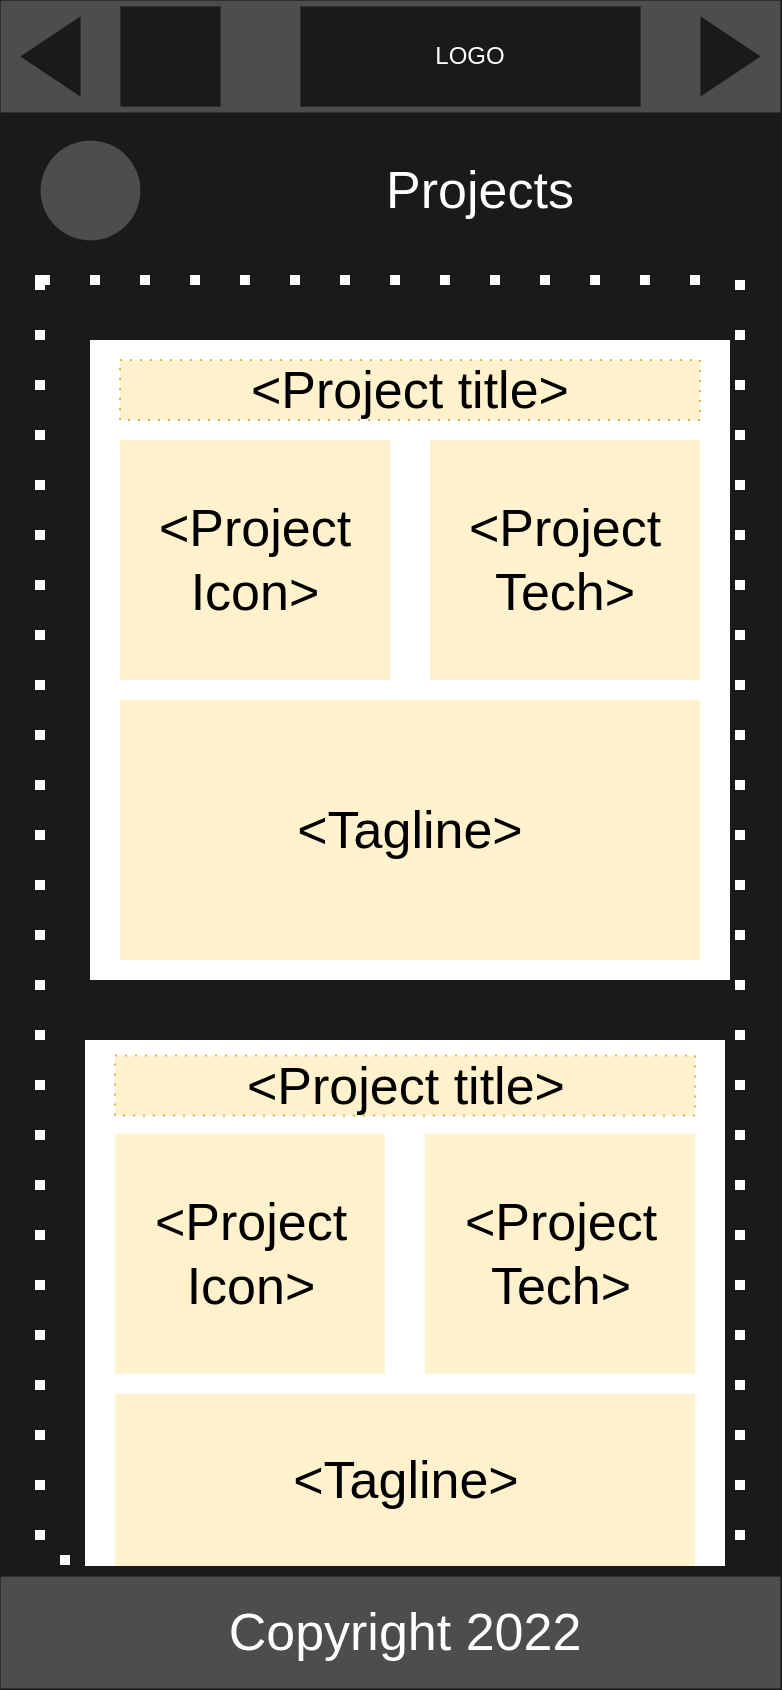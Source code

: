 <mxfile version="16.2.4" type="device"><diagram id="mMLssANWg9HOwaOqKQ6D" name="Home"><mxGraphModel dx="2604" dy="969" grid="1" gridSize="10" guides="1" tooltips="1" connect="1" arrows="1" fold="1" page="1" pageScale="1" pageWidth="390" pageHeight="844" background="#1A1A1A" math="0" shadow="0"><root><mxCell id="0"/><mxCell id="1" parent="0"/><mxCell id="omJaVerOUk1G-_7tgl-I-11" value="" style="rounded=0;whiteSpace=wrap;html=1;labelBackgroundColor=none;fontColor=#FFFFFF;strokeWidth=0;fillColor=#1A1A1A;" vertex="1" parent="1"><mxGeometry x="-770" y="60" width="370" height="726" as="geometry"/></mxCell><mxCell id="omJaVerOUk1G-_7tgl-I-3" value="" style="rounded=0;whiteSpace=wrap;html=1;fillColor=#4D4D4D;strokeWidth=0;" vertex="1" parent="1"><mxGeometry x="-780" y="788" width="390" height="56" as="geometry"/></mxCell><mxCell id="omJaVerOUk1G-_7tgl-I-4" value="" style="rounded=0;whiteSpace=wrap;html=1;fillColor=#4D4D4D;strokeWidth=0;" vertex="1" parent="1"><mxGeometry x="-780" width="390" height="56" as="geometry"/></mxCell><mxCell id="omJaVerOUk1G-_7tgl-I-5" value="" style="triangle;whiteSpace=wrap;html=1;rounded=0;strokeWidth=0;fillColor=#1A1A1A;" vertex="1" parent="1"><mxGeometry x="-430" y="8" width="30" height="40" as="geometry"/></mxCell><mxCell id="omJaVerOUk1G-_7tgl-I-6" value="" style="triangle;whiteSpace=wrap;html=1;rounded=0;strokeWidth=0;fillColor=#1A1A1A;rotation=-180;" vertex="1" parent="1"><mxGeometry x="-770" y="8" width="30" height="40" as="geometry"/></mxCell><mxCell id="omJaVerOUk1G-_7tgl-I-8" value="" style="rounded=0;whiteSpace=wrap;html=1;strokeWidth=0;fillColor=#1A1A1A;" vertex="1" parent="1"><mxGeometry x="-720" y="3" width="50" height="50" as="geometry"/></mxCell><mxCell id="omJaVerOUk1G-_7tgl-I-9" value="LOGO" style="rounded=0;whiteSpace=wrap;html=1;strokeWidth=0;fillColor=#1A1A1A;labelBackgroundColor=none;fontColor=#FFFFFF;" vertex="1" parent="1"><mxGeometry x="-630" y="3" width="170" height="50" as="geometry"/></mxCell><mxCell id="omJaVerOUk1G-_7tgl-I-10" value="" style="ellipse;whiteSpace=wrap;html=1;aspect=fixed;rounded=0;labelBackgroundColor=none;fontColor=#FFFFFF;strokeWidth=0;fillColor=#4D4D4D;" vertex="1" parent="1"><mxGeometry x="-760" y="70" width="50" height="50" as="geometry"/></mxCell><mxCell id="omJaVerOUk1G-_7tgl-I-12" value="" style="rounded=0;whiteSpace=wrap;html=1;labelBackgroundColor=none;strokeWidth=5;dashed=1;fillColor=none;strokeColor=#FFFFFF;dashPattern=1 4;" vertex="1" parent="1"><mxGeometry x="-760" y="140" width="350" height="640" as="geometry"/></mxCell><mxCell id="omJaVerOUk1G-_7tgl-I-15" value="Projects" style="text;html=1;strokeColor=none;fillColor=none;align=center;verticalAlign=middle;whiteSpace=wrap;rounded=0;dashed=1;dashPattern=1 2;labelBackgroundColor=none;fontColor=#FFFFFF;fontSize=26;" vertex="1" parent="1"><mxGeometry x="-650" y="70" width="220" height="50" as="geometry"/></mxCell><mxCell id="omJaVerOUk1G-_7tgl-I-16" value="Copyright 2022" style="text;html=1;strokeColor=none;fillColor=none;align=center;verticalAlign=middle;whiteSpace=wrap;rounded=0;dashed=1;dashPattern=1 4;labelBackgroundColor=none;fontSize=26;fontColor=#FFFFFF;" vertex="1" parent="1"><mxGeometry x="-745" y="801" width="335" height="30" as="geometry"/></mxCell><mxCell id="omJaVerOUk1G-_7tgl-I-21" value="" style="group" vertex="1" connectable="0" parent="1"><mxGeometry x="-737.5" y="520" width="320" height="263.01" as="geometry"/></mxCell><mxCell id="omJaVerOUk1G-_7tgl-I-13" value="" style="rounded=0;whiteSpace=wrap;html=1;dashed=1;dashPattern=1 2;labelBackgroundColor=none;strokeWidth=5;strokeColor=none;" vertex="1" parent="omJaVerOUk1G-_7tgl-I-21"><mxGeometry width="320" height="263" as="geometry"/></mxCell><mxCell id="omJaVerOUk1G-_7tgl-I-17" value="&amp;lt;Project Icon&amp;gt;" style="rounded=0;whiteSpace=wrap;html=1;dashed=1;dashPattern=1 4;labelBackgroundColor=none;fontSize=26;strokeColor=none;strokeWidth=5;fillColor=#fff2cc;" vertex="1" parent="omJaVerOUk1G-_7tgl-I-21"><mxGeometry x="15" y="46.88" width="135" height="120" as="geometry"/></mxCell><mxCell id="omJaVerOUk1G-_7tgl-I-18" value="&amp;lt;Project Tech&amp;gt;" style="rounded=0;whiteSpace=wrap;html=1;dashed=1;dashPattern=1 4;labelBackgroundColor=none;fontSize=26;strokeColor=none;strokeWidth=5;fillColor=#fff2cc;" vertex="1" parent="omJaVerOUk1G-_7tgl-I-21"><mxGeometry x="170" y="46.88" width="135" height="120" as="geometry"/></mxCell><mxCell id="omJaVerOUk1G-_7tgl-I-19" value="&amp;lt;Project title&amp;gt;" style="text;html=1;strokeColor=#d6b656;fillColor=#fff2cc;align=center;verticalAlign=middle;whiteSpace=wrap;rounded=0;dashed=1;dashPattern=1 4;labelBackgroundColor=none;fontSize=26;" vertex="1" parent="omJaVerOUk1G-_7tgl-I-21"><mxGeometry x="15" y="7.812" width="290" height="30" as="geometry"/></mxCell><mxCell id="omJaVerOUk1G-_7tgl-I-20" value="&amp;lt;Tagline&amp;gt;" style="rounded=0;whiteSpace=wrap;html=1;dashed=1;dashPattern=1 4;labelBackgroundColor=none;fontSize=26;strokeColor=none;strokeWidth=5;fillColor=#fff2cc;" vertex="1" parent="omJaVerOUk1G-_7tgl-I-21"><mxGeometry x="15" y="177" width="290" height="86" as="geometry"/></mxCell><mxCell id="omJaVerOUk1G-_7tgl-I-22" value="" style="group" vertex="1" connectable="0" parent="1"><mxGeometry x="-735" y="170" width="320" height="320" as="geometry"/></mxCell><mxCell id="omJaVerOUk1G-_7tgl-I-23" value="" style="rounded=0;whiteSpace=wrap;html=1;dashed=1;dashPattern=1 2;labelBackgroundColor=none;strokeWidth=5;strokeColor=none;" vertex="1" parent="omJaVerOUk1G-_7tgl-I-22"><mxGeometry width="320" height="320" as="geometry"/></mxCell><mxCell id="omJaVerOUk1G-_7tgl-I-24" value="&amp;lt;Project Icon&amp;gt;" style="rounded=0;whiteSpace=wrap;html=1;dashed=1;dashPattern=1 4;labelBackgroundColor=none;fontSize=26;strokeColor=none;strokeWidth=5;fillColor=#fff2cc;" vertex="1" parent="omJaVerOUk1G-_7tgl-I-22"><mxGeometry x="15" y="50" width="135" height="120" as="geometry"/></mxCell><mxCell id="omJaVerOUk1G-_7tgl-I-25" value="&amp;lt;Project Tech&amp;gt;" style="rounded=0;whiteSpace=wrap;html=1;dashed=1;dashPattern=1 4;labelBackgroundColor=none;fontSize=26;strokeColor=none;strokeWidth=5;fillColor=#fff2cc;" vertex="1" parent="omJaVerOUk1G-_7tgl-I-22"><mxGeometry x="170" y="50" width="135" height="120" as="geometry"/></mxCell><mxCell id="omJaVerOUk1G-_7tgl-I-26" value="&amp;lt;Project title&amp;gt;" style="text;html=1;strokeColor=#d6b656;fillColor=#fff2cc;align=center;verticalAlign=middle;whiteSpace=wrap;rounded=0;dashed=1;dashPattern=1 4;labelBackgroundColor=none;fontSize=26;" vertex="1" parent="omJaVerOUk1G-_7tgl-I-22"><mxGeometry x="15" y="10" width="290" height="30" as="geometry"/></mxCell><mxCell id="omJaVerOUk1G-_7tgl-I-27" value="&amp;lt;Tagline&amp;gt;" style="rounded=0;whiteSpace=wrap;html=1;dashed=1;dashPattern=1 4;labelBackgroundColor=none;fontSize=26;strokeColor=none;strokeWidth=5;fillColor=#fff2cc;" vertex="1" parent="omJaVerOUk1G-_7tgl-I-22"><mxGeometry x="15" y="180" width="290" height="130" as="geometry"/></mxCell></root></mxGraphModel></diagram></mxfile>